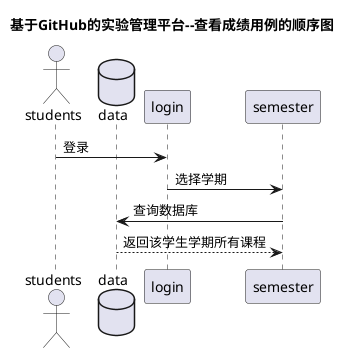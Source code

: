 @startuml
title 基于GitHub的实验管理平台--查看成绩用例的顺序图
actor students
database data
students -> login: 登录
login ->semester:选择学期
semester -> data :查询数据库
data --> semester:返回该学生学期所有课程
@enduml@startuml

abstract class AbstractList
abstract AbstractCollection
interface List
interface Collection

List <|-- AbstractList
Collection <|-- AbstractCollection

Collection <|- List
AbstractCollection <|- AbstractList
AbstractList <|-- ArrayList

class ArrayList {
Object[] elementData
size()
}

enum TimeUnit {
DAYS
HOURS
MINUTES
}

@enduml